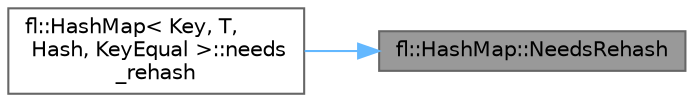 digraph "fl::HashMap::NeedsRehash"
{
 // INTERACTIVE_SVG=YES
 // LATEX_PDF_SIZE
  bgcolor="transparent";
  edge [fontname=Helvetica,fontsize=10,labelfontname=Helvetica,labelfontsize=10];
  node [fontname=Helvetica,fontsize=10,shape=box,height=0.2,width=0.4];
  rankdir="RL";
  Node1 [id="Node000001",label="fl::HashMap::NeedsRehash",height=0.2,width=0.4,color="gray40", fillcolor="grey60", style="filled", fontcolor="black",tooltip=" "];
  Node1 -> Node2 [id="edge1_Node000001_Node000002",dir="back",color="steelblue1",style="solid",tooltip=" "];
  Node2 [id="Node000002",label="fl::HashMap\< Key, T,\l Hash, KeyEqual \>::needs\l_rehash",height=0.2,width=0.4,color="grey40", fillcolor="white", style="filled",URL="$dc/de6/classfl_1_1_hash_map_af6213fac230003a8d22f13b8cfe3dc21.html#af6213fac230003a8d22f13b8cfe3dc21",tooltip=" "];
}
